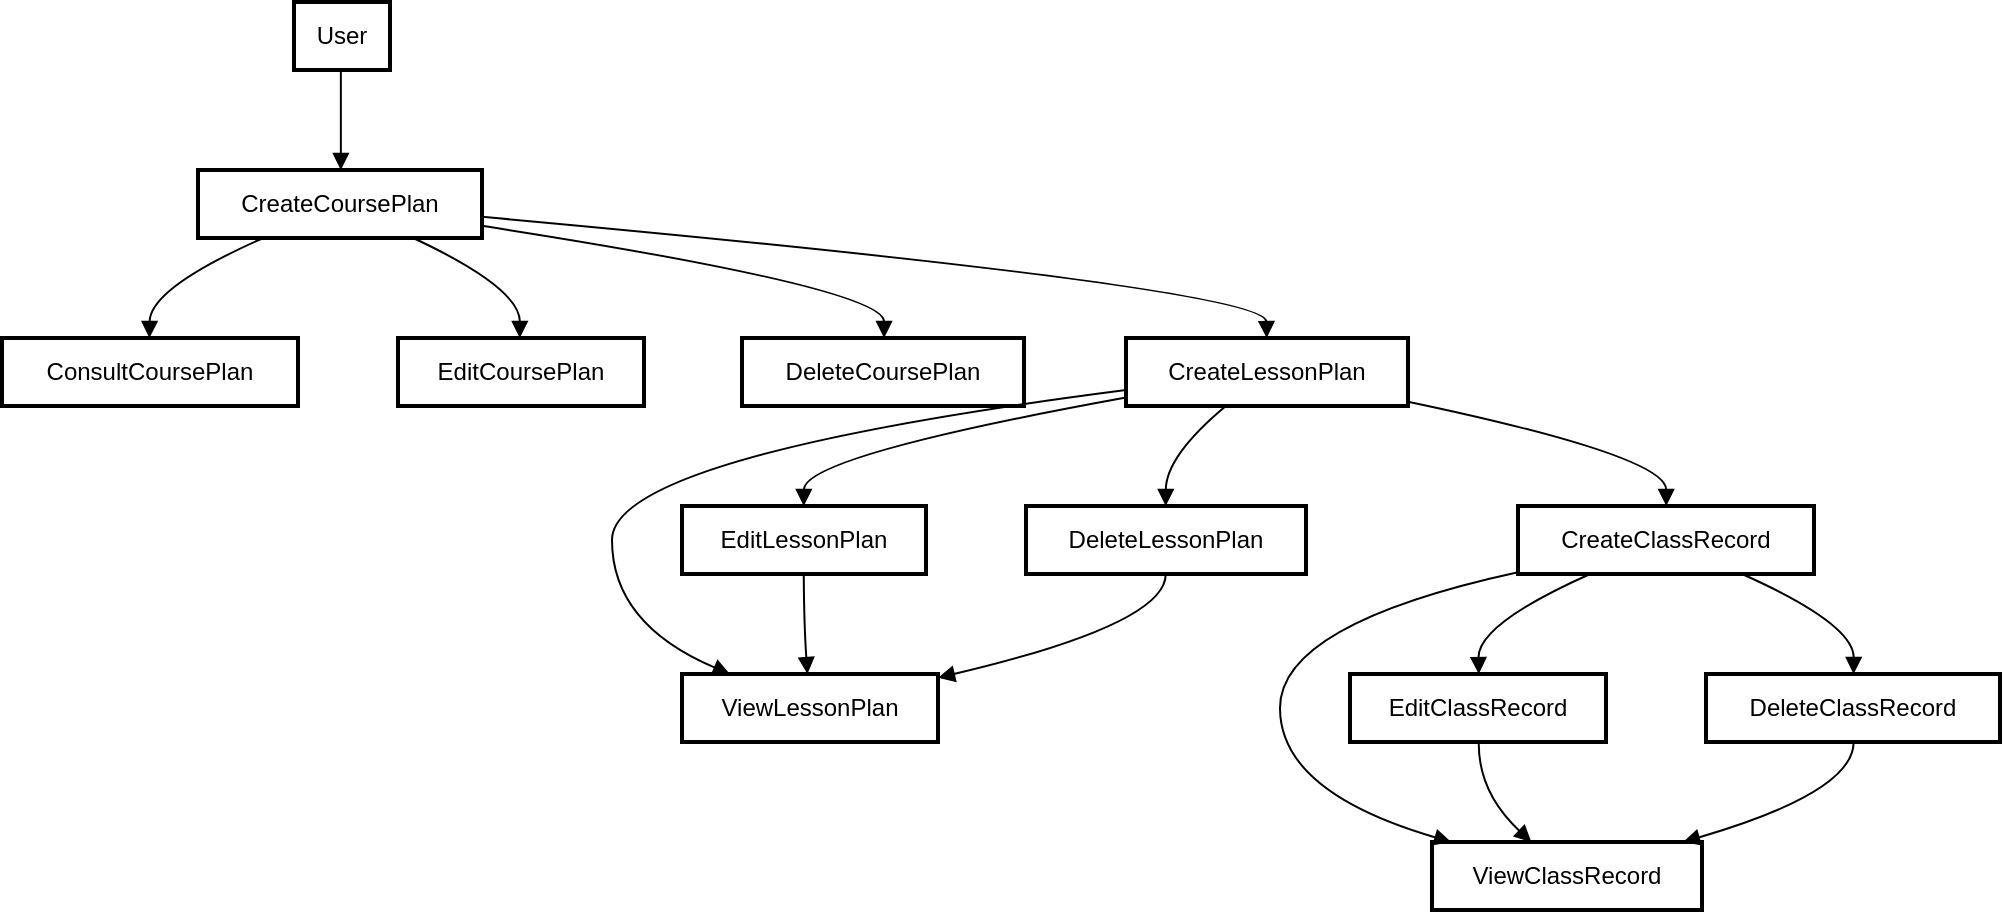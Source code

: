 <mxfile version="21.7.5" type="github">
  <diagram name="Página-1" id="dj67Tyl8nMNZxgGVUTct">
    <mxGraphModel>
      <root>
        <mxCell id="0" />
        <mxCell id="1" parent="0" />
        <mxCell id="2" value="User" style="whiteSpace=wrap;strokeWidth=2;" vertex="1" parent="1">
          <mxGeometry x="146" width="48" height="34" as="geometry" />
        </mxCell>
        <mxCell id="3" value="CreateCoursePlan" style="whiteSpace=wrap;strokeWidth=2;" vertex="1" parent="1">
          <mxGeometry x="98" y="84" width="142" height="34" as="geometry" />
        </mxCell>
        <mxCell id="4" value="ConsultCoursePlan" style="whiteSpace=wrap;strokeWidth=2;" vertex="1" parent="1">
          <mxGeometry y="168" width="148" height="34" as="geometry" />
        </mxCell>
        <mxCell id="5" value="EditCoursePlan" style="whiteSpace=wrap;strokeWidth=2;" vertex="1" parent="1">
          <mxGeometry x="198" y="168" width="123" height="34" as="geometry" />
        </mxCell>
        <mxCell id="6" value="DeleteCoursePlan" style="whiteSpace=wrap;strokeWidth=2;" vertex="1" parent="1">
          <mxGeometry x="370" y="168" width="141" height="34" as="geometry" />
        </mxCell>
        <mxCell id="7" value="CreateLessonPlan" style="whiteSpace=wrap;strokeWidth=2;" vertex="1" parent="1">
          <mxGeometry x="562" y="168" width="141" height="34" as="geometry" />
        </mxCell>
        <mxCell id="8" value="ViewLessonPlan" style="whiteSpace=wrap;strokeWidth=2;" vertex="1" parent="1">
          <mxGeometry x="340" y="336" width="128" height="34" as="geometry" />
        </mxCell>
        <mxCell id="9" value="EditLessonPlan" style="whiteSpace=wrap;strokeWidth=2;" vertex="1" parent="1">
          <mxGeometry x="340" y="252" width="122" height="34" as="geometry" />
        </mxCell>
        <mxCell id="10" value="DeleteLessonPlan" style="whiteSpace=wrap;strokeWidth=2;" vertex="1" parent="1">
          <mxGeometry x="512" y="252" width="140" height="34" as="geometry" />
        </mxCell>
        <mxCell id="11" value="CreateClassRecord" style="whiteSpace=wrap;strokeWidth=2;" vertex="1" parent="1">
          <mxGeometry x="758" y="252" width="148" height="34" as="geometry" />
        </mxCell>
        <mxCell id="12" value="ViewClassRecord" style="whiteSpace=wrap;strokeWidth=2;" vertex="1" parent="1">
          <mxGeometry x="715" y="420" width="135" height="34" as="geometry" />
        </mxCell>
        <mxCell id="13" value="EditClassRecord" style="whiteSpace=wrap;strokeWidth=2;" vertex="1" parent="1">
          <mxGeometry x="674" y="336" width="128" height="34" as="geometry" />
        </mxCell>
        <mxCell id="14" value="DeleteClassRecord" style="whiteSpace=wrap;strokeWidth=2;" vertex="1" parent="1">
          <mxGeometry x="852" y="336" width="147" height="34" as="geometry" />
        </mxCell>
        <mxCell id="15" value="" style="curved=1;startArrow=none;endArrow=block;exitX=0.488;exitY=1;entryX=0.503;entryY=0;" edge="1" parent="1" source="2" target="3">
          <mxGeometry relative="1" as="geometry">
            <Array as="points" />
          </mxGeometry>
        </mxCell>
        <mxCell id="16" value="" style="curved=1;startArrow=none;endArrow=block;exitX=0.23;exitY=1;entryX=0.498;entryY=0;" edge="1" parent="1" source="3" target="4">
          <mxGeometry relative="1" as="geometry">
            <Array as="points">
              <mxPoint x="74" y="143" />
            </Array>
          </mxGeometry>
        </mxCell>
        <mxCell id="17" value="" style="curved=1;startArrow=none;endArrow=block;exitX=0.758;exitY=1;entryX=0.495;entryY=0;" edge="1" parent="1" source="3" target="5">
          <mxGeometry relative="1" as="geometry">
            <Array as="points">
              <mxPoint x="259" y="143" />
            </Array>
          </mxGeometry>
        </mxCell>
        <mxCell id="18" value="" style="curved=1;startArrow=none;endArrow=block;exitX=1.004;exitY=0.824;entryX=0.504;entryY=0;" edge="1" parent="1" source="3" target="6">
          <mxGeometry relative="1" as="geometry">
            <Array as="points">
              <mxPoint x="441" y="143" />
            </Array>
          </mxGeometry>
        </mxCell>
        <mxCell id="19" value="" style="curved=1;startArrow=none;endArrow=block;exitX=1.004;exitY=0.69;entryX=0.499;entryY=0;" edge="1" parent="1" source="3" target="7">
          <mxGeometry relative="1" as="geometry">
            <Array as="points">
              <mxPoint x="632" y="143" />
            </Array>
          </mxGeometry>
        </mxCell>
        <mxCell id="20" value="" style="curved=1;startArrow=none;endArrow=block;exitX=-0.002;exitY=0.766;entryX=0.187;entryY=0;" edge="1" parent="1" source="7" target="8">
          <mxGeometry relative="1" as="geometry">
            <Array as="points">
              <mxPoint x="305" y="227" />
              <mxPoint x="305" y="311" />
            </Array>
          </mxGeometry>
        </mxCell>
        <mxCell id="21" value="" style="curved=1;startArrow=none;endArrow=block;exitX=-0.002;exitY=0.877;entryX=0.499;entryY=0;" edge="1" parent="1" source="7" target="9">
          <mxGeometry relative="1" as="geometry">
            <Array as="points">
              <mxPoint x="401" y="227" />
            </Array>
          </mxGeometry>
        </mxCell>
        <mxCell id="22" value="" style="curved=1;startArrow=none;endArrow=block;exitX=0.354;exitY=1;entryX=0.499;entryY=0;" edge="1" parent="1" source="7" target="10">
          <mxGeometry relative="1" as="geometry">
            <Array as="points">
              <mxPoint x="582" y="227" />
            </Array>
          </mxGeometry>
        </mxCell>
        <mxCell id="23" value="" style="curved=1;startArrow=none;endArrow=block;exitX=0.499;exitY=1;entryX=0.49;entryY=0;" edge="1" parent="1" source="9" target="8">
          <mxGeometry relative="1" as="geometry">
            <Array as="points">
              <mxPoint x="401" y="311" />
            </Array>
          </mxGeometry>
        </mxCell>
        <mxCell id="24" value="" style="curved=1;startArrow=none;endArrow=block;exitX=0.499;exitY=1;entryX=1.001;entryY=0.054;" edge="1" parent="1" source="10" target="8">
          <mxGeometry relative="1" as="geometry">
            <Array as="points">
              <mxPoint x="582" y="311" />
            </Array>
          </mxGeometry>
        </mxCell>
        <mxCell id="25" value="" style="curved=1;startArrow=none;endArrow=block;exitX=0.999;exitY=0.936;entryX=0.501;entryY=0;" edge="1" parent="1" source="7" target="11">
          <mxGeometry relative="1" as="geometry">
            <Array as="points">
              <mxPoint x="832" y="227" />
            </Array>
          </mxGeometry>
        </mxCell>
        <mxCell id="26" value="" style="curved=1;startArrow=none;endArrow=block;exitX=0.001;exitY=0.973;entryX=0.071;entryY=0;" edge="1" parent="1" source="11" target="12">
          <mxGeometry relative="1" as="geometry">
            <Array as="points">
              <mxPoint x="639" y="311" />
              <mxPoint x="639" y="395" />
            </Array>
          </mxGeometry>
        </mxCell>
        <mxCell id="27" value="" style="curved=1;startArrow=none;endArrow=block;exitX=0.244;exitY=1;entryX=0.503;entryY=0;" edge="1" parent="1" source="11" target="13">
          <mxGeometry relative="1" as="geometry">
            <Array as="points">
              <mxPoint x="738" y="311" />
            </Array>
          </mxGeometry>
        </mxCell>
        <mxCell id="28" value="" style="curved=1;startArrow=none;endArrow=block;exitX=0.757;exitY=1;entryX=0.502;entryY=0;" edge="1" parent="1" source="11" target="14">
          <mxGeometry relative="1" as="geometry">
            <Array as="points">
              <mxPoint x="926" y="311" />
            </Array>
          </mxGeometry>
        </mxCell>
        <mxCell id="29" value="" style="curved=1;startArrow=none;endArrow=block;exitX=0.503;exitY=1;entryX=0.368;entryY=0;" edge="1" parent="1" source="13" target="12">
          <mxGeometry relative="1" as="geometry">
            <Array as="points">
              <mxPoint x="738" y="395" />
            </Array>
          </mxGeometry>
        </mxCell>
        <mxCell id="30" value="" style="curved=1;startArrow=none;endArrow=block;exitX=0.502;exitY=1;entryX=0.93;entryY=0;" edge="1" parent="1" source="14" target="12">
          <mxGeometry relative="1" as="geometry">
            <Array as="points">
              <mxPoint x="926" y="395" />
            </Array>
          </mxGeometry>
        </mxCell>
      </root>
    </mxGraphModel>
  </diagram>
</mxfile>
